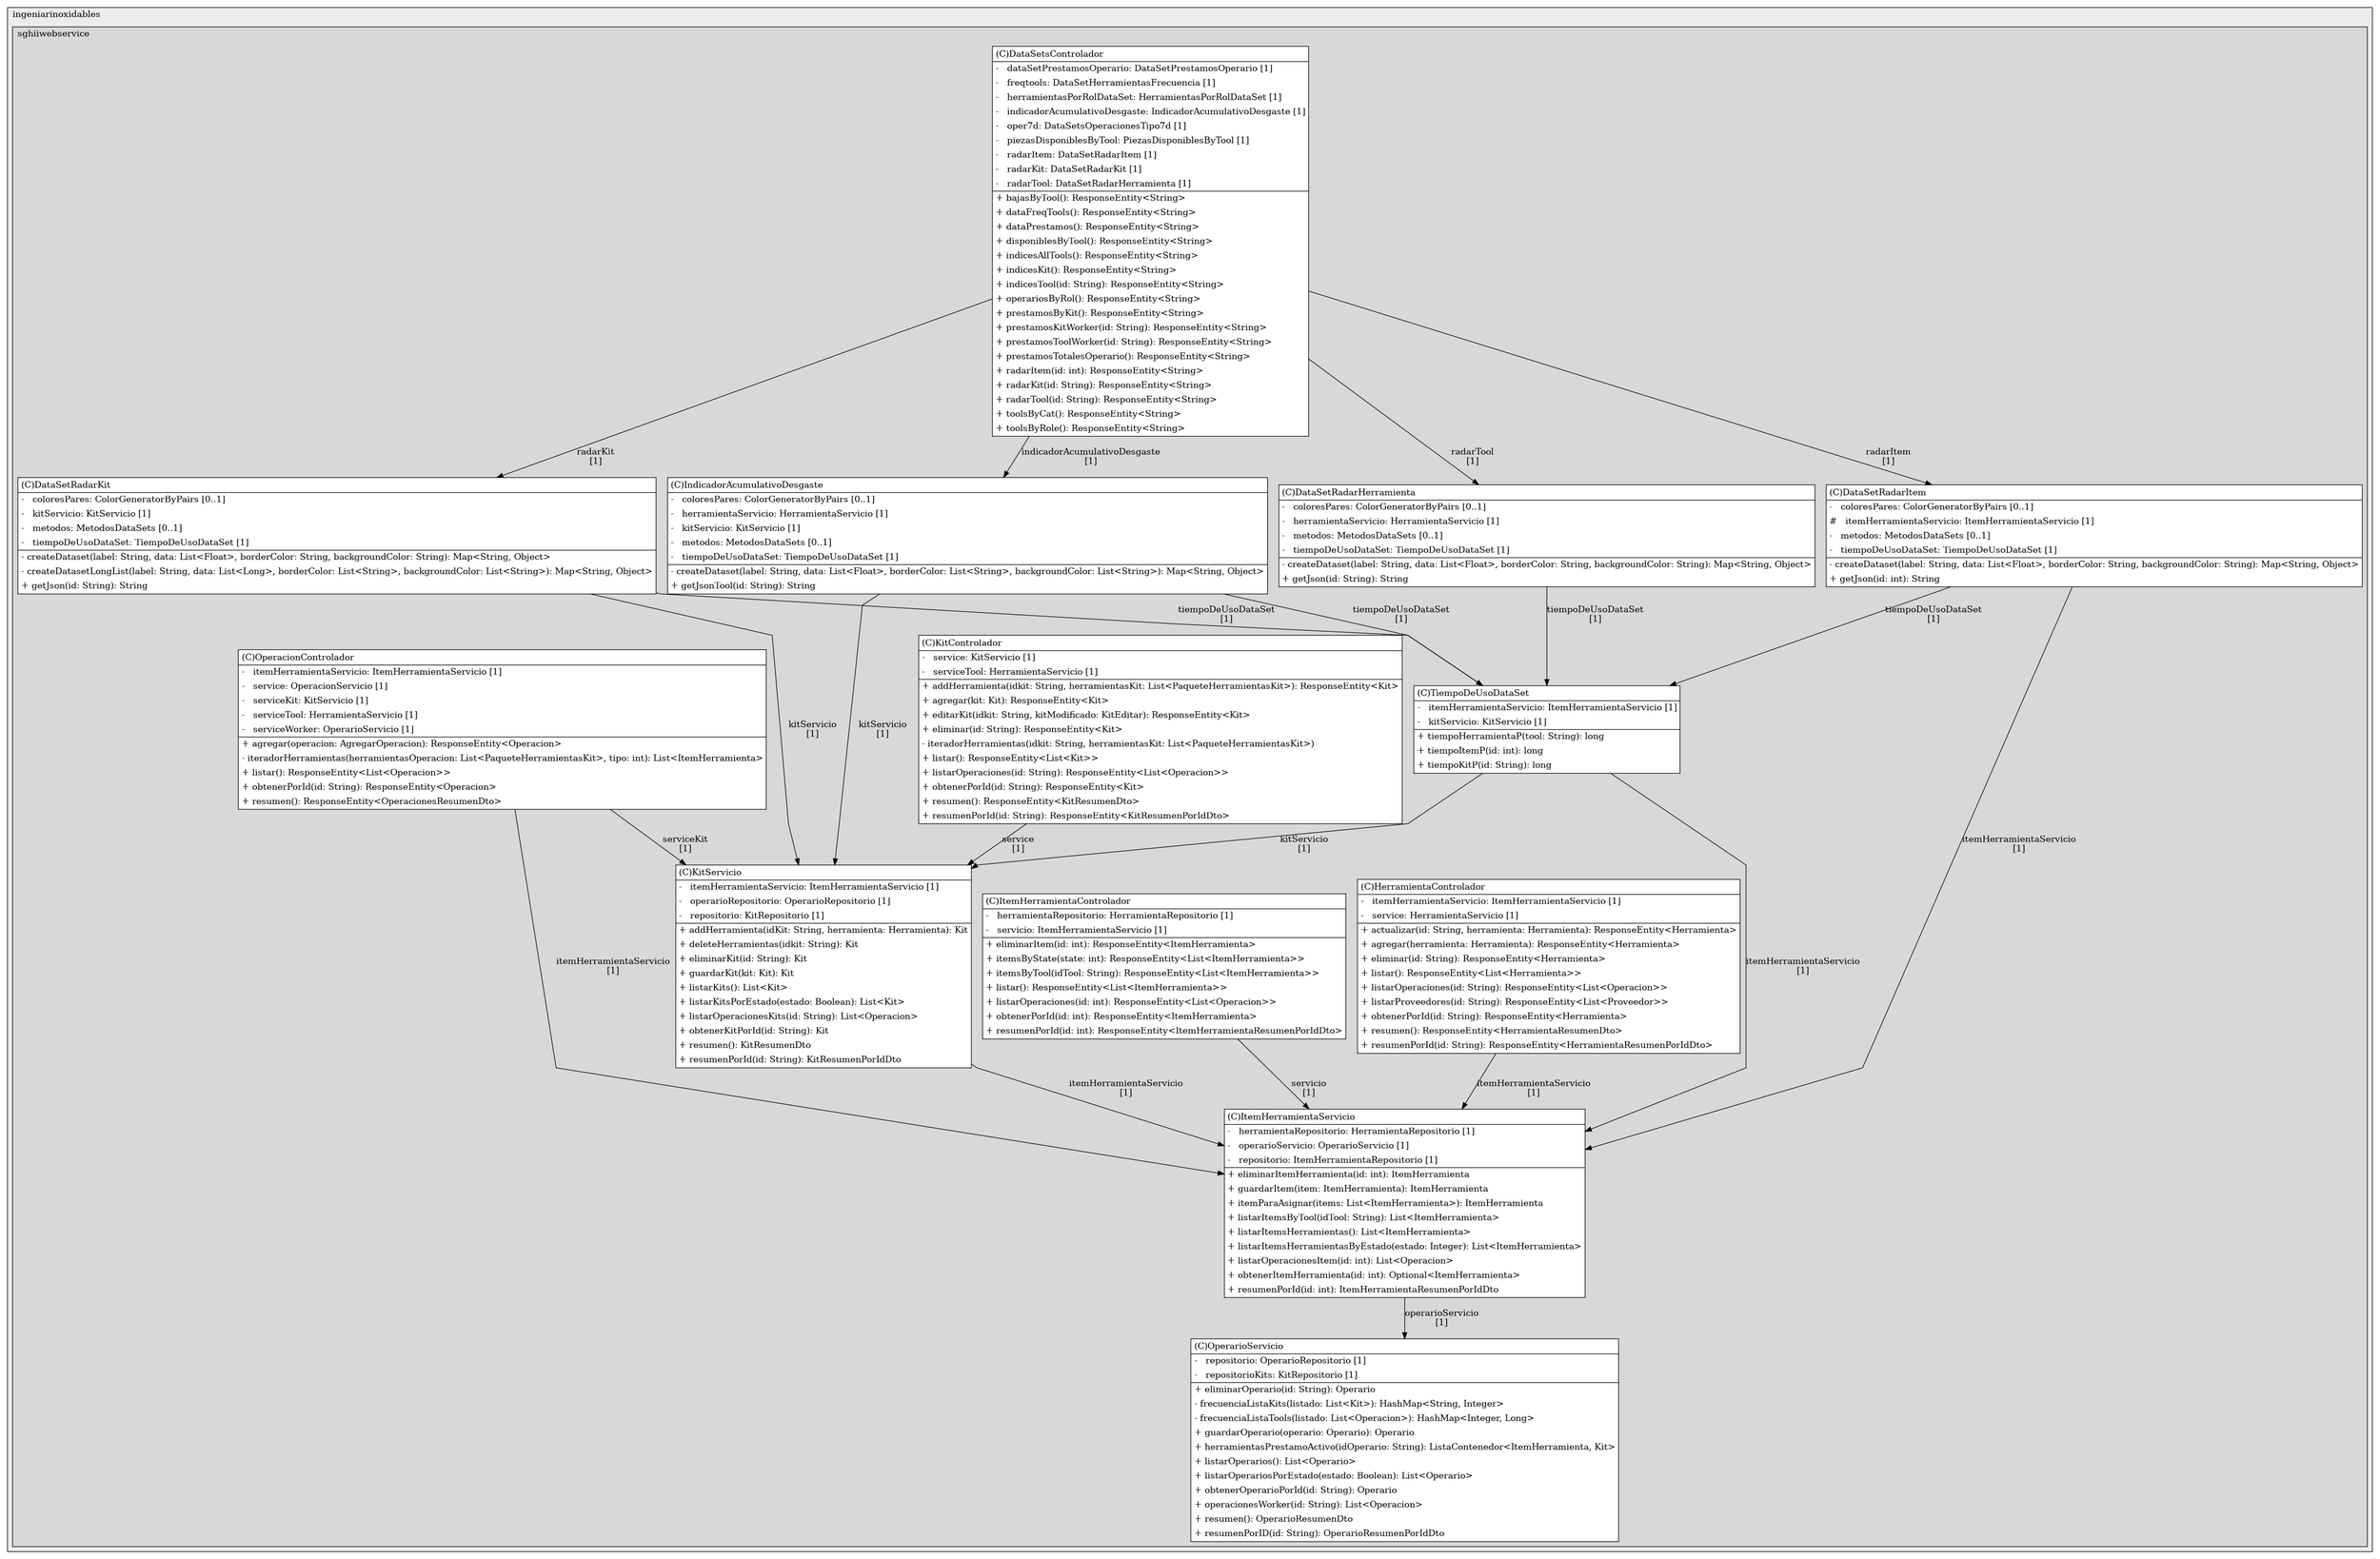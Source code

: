 @startuml

/' diagram meta data start
config=StructureConfiguration;
{
  "projectClassification": {
    "searchMode": "OpenProject", // OpenProject, AllProjects
    "includedProjects": "",
    "pathEndKeywords": "*.impl",
    "isClientPath": "",
    "isClientName": "",
    "isTestPath": "",
    "isTestName": "",
    "isMappingPath": "",
    "isMappingName": "",
    "isDataAccessPath": "",
    "isDataAccessName": "",
    "isDataStructurePath": "",
    "isDataStructureName": "",
    "isInterfaceStructuresPath": "",
    "isInterfaceStructuresName": "",
    "isEntryPointPath": "",
    "isEntryPointName": "",
    "treatFinalFieldsAsMandatory": false
  },
  "graphRestriction": {
    "classPackageExcludeFilter": "",
    "classPackageIncludeFilter": "",
    "classNameExcludeFilter": "",
    "classNameIncludeFilter": "",
    "methodNameExcludeFilter": "",
    "methodNameIncludeFilter": "",
    "removeByInheritance": "", // inheritance/annotation based filtering is done in a second step
    "removeByAnnotation": "",
    "removeByClassPackage": "", // cleanup the graph after inheritance/annotation based filtering is done
    "removeByClassName": "",
    "cutMappings": false,
    "cutEnum": true,
    "cutTests": true,
    "cutClient": true,
    "cutDataAccess": false,
    "cutInterfaceStructures": false,
    "cutDataStructures": false,
    "cutGetterAndSetter": true,
    "cutConstructors": true
  },
  "graphTraversal": {
    "forwardDepth": 6,
    "backwardDepth": 6,
    "classPackageExcludeFilter": "",
    "classPackageIncludeFilter": "",
    "classNameExcludeFilter": "",
    "classNameIncludeFilter": "",
    "methodNameExcludeFilter": "",
    "methodNameIncludeFilter": "",
    "hideMappings": false,
    "hideDataStructures": false,
    "hidePrivateMethods": true,
    "hideInterfaceCalls": true, // indirection: implementation -> interface (is hidden) -> implementation
    "onlyShowApplicationEntryPoints": false, // root node is included
    "useMethodCallsForStructureDiagram": "ForwardOnly" // ForwardOnly, BothDirections, No
  },
  "details": {
    "aggregation": "GroupByClass", // ByClass, GroupByClass, None
    "showClassGenericTypes": true,
    "showMethods": true,
    "showMethodParameterNames": true,
    "showMethodParameterTypes": true,
    "showMethodReturnType": true,
    "showPackageLevels": 2,
    "showDetailedClassStructure": true
  },
  "rootClass": "com.ingeniarinoxidables.sghiiwebservice.servicio.ItemHerramientaServicio",
  "extensionCallbackMethod": "" // qualified.class.name#methodName - signature: public static String method(String)
}
diagram meta data end '/



digraph g {
    rankdir="TB"
    splines=polyline
    

'nodes 
subgraph cluster_1197233471 { 
   	label=ingeniarinoxidables
	labeljust=l
	fillcolor="#ececec"
	style=filled
   
   subgraph cluster_593371288 { 
   	label=sghiiwebservice
	labeljust=l
	fillcolor="#d8d8d8"
	style=filled
   
   DataSetRadarHerramienta482675278[
	label=<<TABLE BORDER="1" CELLBORDER="0" CELLPADDING="4" CELLSPACING="0">
<TR><TD ALIGN="LEFT" >(C)DataSetRadarHerramienta</TD></TR>
<HR/>
<TR><TD ALIGN="LEFT" >-   coloresPares: ColorGeneratorByPairs [0..1]</TD></TR>
<TR><TD ALIGN="LEFT" >-   herramientaServicio: HerramientaServicio [1]</TD></TR>
<TR><TD ALIGN="LEFT" >-   metodos: MetodosDataSets [0..1]</TD></TR>
<TR><TD ALIGN="LEFT" >-   tiempoDeUsoDataSet: TiempoDeUsoDataSet [1]</TD></TR>
<HR/>
<TR><TD ALIGN="LEFT" >- createDataset(label: String, data: List&lt;Float&gt;, borderColor: String, backgroundColor: String): Map&lt;String, Object&gt;</TD></TR>
<TR><TD ALIGN="LEFT" >+ getJson(id: String): String</TD></TR>
</TABLE>>
	style=filled
	margin=0
	shape=plaintext
	fillcolor="#FFFFFF"
];

DataSetRadarItem482675278[
	label=<<TABLE BORDER="1" CELLBORDER="0" CELLPADDING="4" CELLSPACING="0">
<TR><TD ALIGN="LEFT" >(C)DataSetRadarItem</TD></TR>
<HR/>
<TR><TD ALIGN="LEFT" >-   coloresPares: ColorGeneratorByPairs [0..1]</TD></TR>
<TR><TD ALIGN="LEFT" >#   itemHerramientaServicio: ItemHerramientaServicio [1]</TD></TR>
<TR><TD ALIGN="LEFT" >-   metodos: MetodosDataSets [0..1]</TD></TR>
<TR><TD ALIGN="LEFT" >-   tiempoDeUsoDataSet: TiempoDeUsoDataSet [1]</TD></TR>
<HR/>
<TR><TD ALIGN="LEFT" >- createDataset(label: String, data: List&lt;Float&gt;, borderColor: String, backgroundColor: String): Map&lt;String, Object&gt;</TD></TR>
<TR><TD ALIGN="LEFT" >+ getJson(id: int): String</TD></TR>
</TABLE>>
	style=filled
	margin=0
	shape=plaintext
	fillcolor="#FFFFFF"
];

DataSetRadarKit482675278[
	label=<<TABLE BORDER="1" CELLBORDER="0" CELLPADDING="4" CELLSPACING="0">
<TR><TD ALIGN="LEFT" >(C)DataSetRadarKit</TD></TR>
<HR/>
<TR><TD ALIGN="LEFT" >-   coloresPares: ColorGeneratorByPairs [0..1]</TD></TR>
<TR><TD ALIGN="LEFT" >-   kitServicio: KitServicio [1]</TD></TR>
<TR><TD ALIGN="LEFT" >-   metodos: MetodosDataSets [0..1]</TD></TR>
<TR><TD ALIGN="LEFT" >-   tiempoDeUsoDataSet: TiempoDeUsoDataSet [1]</TD></TR>
<HR/>
<TR><TD ALIGN="LEFT" >- createDataset(label: String, data: List&lt;Float&gt;, borderColor: String, backgroundColor: String): Map&lt;String, Object&gt;</TD></TR>
<TR><TD ALIGN="LEFT" >- createDatasetLongList(label: String, data: List&lt;Long&gt;, borderColor: List&lt;String&gt;, backgroundColor: List&lt;String&gt;): Map&lt;String, Object&gt;</TD></TR>
<TR><TD ALIGN="LEFT" >+ getJson(id: String): String</TD></TR>
</TABLE>>
	style=filled
	margin=0
	shape=plaintext
	fillcolor="#FFFFFF"
];

DataSetsControlador236320816[
	label=<<TABLE BORDER="1" CELLBORDER="0" CELLPADDING="4" CELLSPACING="0">
<TR><TD ALIGN="LEFT" >(C)DataSetsControlador</TD></TR>
<HR/>
<TR><TD ALIGN="LEFT" >-   dataSetPrestamosOperario: DataSetPrestamosOperario [1]</TD></TR>
<TR><TD ALIGN="LEFT" >-   freqtools: DataSetHerramientasFrecuencia [1]</TD></TR>
<TR><TD ALIGN="LEFT" >-   herramientasPorRolDataSet: HerramientasPorRolDataSet [1]</TD></TR>
<TR><TD ALIGN="LEFT" >-   indicadorAcumulativoDesgaste: IndicadorAcumulativoDesgaste [1]</TD></TR>
<TR><TD ALIGN="LEFT" >-   oper7d: DataSetsOperacionesTipo7d [1]</TD></TR>
<TR><TD ALIGN="LEFT" >-   piezasDisponiblesByTool: PiezasDisponiblesByTool [1]</TD></TR>
<TR><TD ALIGN="LEFT" >-   radarItem: DataSetRadarItem [1]</TD></TR>
<TR><TD ALIGN="LEFT" >-   radarKit: DataSetRadarKit [1]</TD></TR>
<TR><TD ALIGN="LEFT" >-   radarTool: DataSetRadarHerramienta [1]</TD></TR>
<HR/>
<TR><TD ALIGN="LEFT" >+ bajasByTool(): ResponseEntity&lt;String&gt;</TD></TR>
<TR><TD ALIGN="LEFT" >+ dataFreqTools(): ResponseEntity&lt;String&gt;</TD></TR>
<TR><TD ALIGN="LEFT" >+ dataPrestamos(): ResponseEntity&lt;String&gt;</TD></TR>
<TR><TD ALIGN="LEFT" >+ disponiblesByTool(): ResponseEntity&lt;String&gt;</TD></TR>
<TR><TD ALIGN="LEFT" >+ indicesAllTools(): ResponseEntity&lt;String&gt;</TD></TR>
<TR><TD ALIGN="LEFT" >+ indicesKit(): ResponseEntity&lt;String&gt;</TD></TR>
<TR><TD ALIGN="LEFT" >+ indicesTool(id: String): ResponseEntity&lt;String&gt;</TD></TR>
<TR><TD ALIGN="LEFT" >+ operariosByRol(): ResponseEntity&lt;String&gt;</TD></TR>
<TR><TD ALIGN="LEFT" >+ prestamosByKit(): ResponseEntity&lt;String&gt;</TD></TR>
<TR><TD ALIGN="LEFT" >+ prestamosKitWorker(id: String): ResponseEntity&lt;String&gt;</TD></TR>
<TR><TD ALIGN="LEFT" >+ prestamosToolWorker(id: String): ResponseEntity&lt;String&gt;</TD></TR>
<TR><TD ALIGN="LEFT" >+ prestamosTotalesOperario(): ResponseEntity&lt;String&gt;</TD></TR>
<TR><TD ALIGN="LEFT" >+ radarItem(id: int): ResponseEntity&lt;String&gt;</TD></TR>
<TR><TD ALIGN="LEFT" >+ radarKit(id: String): ResponseEntity&lt;String&gt;</TD></TR>
<TR><TD ALIGN="LEFT" >+ radarTool(id: String): ResponseEntity&lt;String&gt;</TD></TR>
<TR><TD ALIGN="LEFT" >+ toolsByCat(): ResponseEntity&lt;String&gt;</TD></TR>
<TR><TD ALIGN="LEFT" >+ toolsByRole(): ResponseEntity&lt;String&gt;</TD></TR>
</TABLE>>
	style=filled
	margin=0
	shape=plaintext
	fillcolor="#FFFFFF"
];

HerramientaControlador236320816[
	label=<<TABLE BORDER="1" CELLBORDER="0" CELLPADDING="4" CELLSPACING="0">
<TR><TD ALIGN="LEFT" >(C)HerramientaControlador</TD></TR>
<HR/>
<TR><TD ALIGN="LEFT" >-   itemHerramientaServicio: ItemHerramientaServicio [1]</TD></TR>
<TR><TD ALIGN="LEFT" >-   service: HerramientaServicio [1]</TD></TR>
<HR/>
<TR><TD ALIGN="LEFT" >+ actualizar(id: String, herramienta: Herramienta): ResponseEntity&lt;Herramienta&gt;</TD></TR>
<TR><TD ALIGN="LEFT" >+ agregar(herramienta: Herramienta): ResponseEntity&lt;Herramienta&gt;</TD></TR>
<TR><TD ALIGN="LEFT" >+ eliminar(id: String): ResponseEntity&lt;Herramienta&gt;</TD></TR>
<TR><TD ALIGN="LEFT" >+ listar(): ResponseEntity&lt;List&lt;Herramienta&gt;&gt;</TD></TR>
<TR><TD ALIGN="LEFT" >+ listarOperaciones(id: String): ResponseEntity&lt;List&lt;Operacion&gt;&gt;</TD></TR>
<TR><TD ALIGN="LEFT" >+ listarProveedores(id: String): ResponseEntity&lt;List&lt;Proveedor&gt;&gt;</TD></TR>
<TR><TD ALIGN="LEFT" >+ obtenerPorId(id: String): ResponseEntity&lt;Herramienta&gt;</TD></TR>
<TR><TD ALIGN="LEFT" >+ resumen(): ResponseEntity&lt;HerramientaResumenDto&gt;</TD></TR>
<TR><TD ALIGN="LEFT" >+ resumenPorId(id: String): ResponseEntity&lt;HerramientaResumenPorIdDto&gt;</TD></TR>
</TABLE>>
	style=filled
	margin=0
	shape=plaintext
	fillcolor="#FFFFFF"
];

IndicadorAcumulativoDesgaste482675278[
	label=<<TABLE BORDER="1" CELLBORDER="0" CELLPADDING="4" CELLSPACING="0">
<TR><TD ALIGN="LEFT" >(C)IndicadorAcumulativoDesgaste</TD></TR>
<HR/>
<TR><TD ALIGN="LEFT" >-   coloresPares: ColorGeneratorByPairs [0..1]</TD></TR>
<TR><TD ALIGN="LEFT" >-   herramientaServicio: HerramientaServicio [1]</TD></TR>
<TR><TD ALIGN="LEFT" >-   kitServicio: KitServicio [1]</TD></TR>
<TR><TD ALIGN="LEFT" >-   metodos: MetodosDataSets [0..1]</TD></TR>
<TR><TD ALIGN="LEFT" >-   tiempoDeUsoDataSet: TiempoDeUsoDataSet [1]</TD></TR>
<HR/>
<TR><TD ALIGN="LEFT" >- createDataset(label: String, data: List&lt;Float&gt;, borderColor: List&lt;String&gt;, backgroundColor: List&lt;String&gt;): Map&lt;String, Object&gt;</TD></TR>
<TR><TD ALIGN="LEFT" >+ getJsonTool(id: String): String</TD></TR>
</TABLE>>
	style=filled
	margin=0
	shape=plaintext
	fillcolor="#FFFFFF"
];

ItemHerramientaControlador236320816[
	label=<<TABLE BORDER="1" CELLBORDER="0" CELLPADDING="4" CELLSPACING="0">
<TR><TD ALIGN="LEFT" >(C)ItemHerramientaControlador</TD></TR>
<HR/>
<TR><TD ALIGN="LEFT" >-   herramientaRepositorio: HerramientaRepositorio [1]</TD></TR>
<TR><TD ALIGN="LEFT" >-   servicio: ItemHerramientaServicio [1]</TD></TR>
<HR/>
<TR><TD ALIGN="LEFT" >+ eliminarItem(id: int): ResponseEntity&lt;ItemHerramienta&gt;</TD></TR>
<TR><TD ALIGN="LEFT" >+ itemsByState(state: int): ResponseEntity&lt;List&lt;ItemHerramienta&gt;&gt;</TD></TR>
<TR><TD ALIGN="LEFT" >+ itemsByTool(idTool: String): ResponseEntity&lt;List&lt;ItemHerramienta&gt;&gt;</TD></TR>
<TR><TD ALIGN="LEFT" >+ listar(): ResponseEntity&lt;List&lt;ItemHerramienta&gt;&gt;</TD></TR>
<TR><TD ALIGN="LEFT" >+ listarOperaciones(id: int): ResponseEntity&lt;List&lt;Operacion&gt;&gt;</TD></TR>
<TR><TD ALIGN="LEFT" >+ obtenerPorId(id: int): ResponseEntity&lt;ItemHerramienta&gt;</TD></TR>
<TR><TD ALIGN="LEFT" >+ resumenPorId(id: int): ResponseEntity&lt;ItemHerramientaResumenPorIdDto&gt;</TD></TR>
</TABLE>>
	style=filled
	margin=0
	shape=plaintext
	fillcolor="#FFFFFF"
];

ItemHerramientaServicio8218601[
	label=<<TABLE BORDER="1" CELLBORDER="0" CELLPADDING="4" CELLSPACING="0">
<TR><TD ALIGN="LEFT" >(C)ItemHerramientaServicio</TD></TR>
<HR/>
<TR><TD ALIGN="LEFT" >-   herramientaRepositorio: HerramientaRepositorio [1]</TD></TR>
<TR><TD ALIGN="LEFT" >-   operarioServicio: OperarioServicio [1]</TD></TR>
<TR><TD ALIGN="LEFT" >-   repositorio: ItemHerramientaRepositorio [1]</TD></TR>
<HR/>
<TR><TD ALIGN="LEFT" >+ eliminarItemHerramienta(id: int): ItemHerramienta</TD></TR>
<TR><TD ALIGN="LEFT" >+ guardarItem(item: ItemHerramienta): ItemHerramienta</TD></TR>
<TR><TD ALIGN="LEFT" >+ itemParaAsignar(items: List&lt;ItemHerramienta&gt;): ItemHerramienta</TD></TR>
<TR><TD ALIGN="LEFT" >+ listarItemsByTool(idTool: String): List&lt;ItemHerramienta&gt;</TD></TR>
<TR><TD ALIGN="LEFT" >+ listarItemsHerramientas(): List&lt;ItemHerramienta&gt;</TD></TR>
<TR><TD ALIGN="LEFT" >+ listarItemsHerramientasByEstado(estado: Integer): List&lt;ItemHerramienta&gt;</TD></TR>
<TR><TD ALIGN="LEFT" >+ listarOperacionesItem(id: int): List&lt;Operacion&gt;</TD></TR>
<TR><TD ALIGN="LEFT" >+ obtenerItemHerramienta(id: int): Optional&lt;ItemHerramienta&gt;</TD></TR>
<TR><TD ALIGN="LEFT" >+ resumenPorId(id: int): ItemHerramientaResumenPorIdDto</TD></TR>
</TABLE>>
	style=filled
	margin=0
	shape=plaintext
	fillcolor="#FFFFFF"
];

KitControlador236320816[
	label=<<TABLE BORDER="1" CELLBORDER="0" CELLPADDING="4" CELLSPACING="0">
<TR><TD ALIGN="LEFT" >(C)KitControlador</TD></TR>
<HR/>
<TR><TD ALIGN="LEFT" >-   service: KitServicio [1]</TD></TR>
<TR><TD ALIGN="LEFT" >-   serviceTool: HerramientaServicio [1]</TD></TR>
<HR/>
<TR><TD ALIGN="LEFT" >+ addHerramienta(idkit: String, herramientasKit: List&lt;PaqueteHerramientasKit&gt;): ResponseEntity&lt;Kit&gt;</TD></TR>
<TR><TD ALIGN="LEFT" >+ agregar(kit: Kit): ResponseEntity&lt;Kit&gt;</TD></TR>
<TR><TD ALIGN="LEFT" >+ editarKit(idkit: String, kitModificado: KitEditar): ResponseEntity&lt;Kit&gt;</TD></TR>
<TR><TD ALIGN="LEFT" >+ eliminar(id: String): ResponseEntity&lt;Kit&gt;</TD></TR>
<TR><TD ALIGN="LEFT" >- iteradorHerramientas(idkit: String, herramientasKit: List&lt;PaqueteHerramientasKit&gt;)</TD></TR>
<TR><TD ALIGN="LEFT" >+ listar(): ResponseEntity&lt;List&lt;Kit&gt;&gt;</TD></TR>
<TR><TD ALIGN="LEFT" >+ listarOperaciones(id: String): ResponseEntity&lt;List&lt;Operacion&gt;&gt;</TD></TR>
<TR><TD ALIGN="LEFT" >+ obtenerPorId(id: String): ResponseEntity&lt;Kit&gt;</TD></TR>
<TR><TD ALIGN="LEFT" >+ resumen(): ResponseEntity&lt;KitResumenDto&gt;</TD></TR>
<TR><TD ALIGN="LEFT" >+ resumenPorId(id: String): ResponseEntity&lt;KitResumenPorIdDto&gt;</TD></TR>
</TABLE>>
	style=filled
	margin=0
	shape=plaintext
	fillcolor="#FFFFFF"
];

KitServicio8218601[
	label=<<TABLE BORDER="1" CELLBORDER="0" CELLPADDING="4" CELLSPACING="0">
<TR><TD ALIGN="LEFT" >(C)KitServicio</TD></TR>
<HR/>
<TR><TD ALIGN="LEFT" >-   itemHerramientaServicio: ItemHerramientaServicio [1]</TD></TR>
<TR><TD ALIGN="LEFT" >-   operarioRepositorio: OperarioRepositorio [1]</TD></TR>
<TR><TD ALIGN="LEFT" >-   repositorio: KitRepositorio [1]</TD></TR>
<HR/>
<TR><TD ALIGN="LEFT" >+ addHerramienta(idKit: String, herramienta: Herramienta): Kit</TD></TR>
<TR><TD ALIGN="LEFT" >+ deleteHerramientas(idkit: String): Kit</TD></TR>
<TR><TD ALIGN="LEFT" >+ eliminarKit(id: String): Kit</TD></TR>
<TR><TD ALIGN="LEFT" >+ guardarKit(kit: Kit): Kit</TD></TR>
<TR><TD ALIGN="LEFT" >+ listarKits(): List&lt;Kit&gt;</TD></TR>
<TR><TD ALIGN="LEFT" >+ listarKitsPorEstado(estado: Boolean): List&lt;Kit&gt;</TD></TR>
<TR><TD ALIGN="LEFT" >+ listarOperacionesKits(id: String): List&lt;Operacion&gt;</TD></TR>
<TR><TD ALIGN="LEFT" >+ obtenerKitPorId(id: String): Kit</TD></TR>
<TR><TD ALIGN="LEFT" >+ resumen(): KitResumenDto</TD></TR>
<TR><TD ALIGN="LEFT" >+ resumenPorId(id: String): KitResumenPorIdDto</TD></TR>
</TABLE>>
	style=filled
	margin=0
	shape=plaintext
	fillcolor="#FFFFFF"
];

OperacionControlador236320816[
	label=<<TABLE BORDER="1" CELLBORDER="0" CELLPADDING="4" CELLSPACING="0">
<TR><TD ALIGN="LEFT" >(C)OperacionControlador</TD></TR>
<HR/>
<TR><TD ALIGN="LEFT" >-   itemHerramientaServicio: ItemHerramientaServicio [1]</TD></TR>
<TR><TD ALIGN="LEFT" >-   service: OperacionServicio [1]</TD></TR>
<TR><TD ALIGN="LEFT" >-   serviceKit: KitServicio [1]</TD></TR>
<TR><TD ALIGN="LEFT" >-   serviceTool: HerramientaServicio [1]</TD></TR>
<TR><TD ALIGN="LEFT" >-   serviceWorker: OperarioServicio [1]</TD></TR>
<HR/>
<TR><TD ALIGN="LEFT" >+ agregar(operacion: AgregarOperacion): ResponseEntity&lt;Operacion&gt;</TD></TR>
<TR><TD ALIGN="LEFT" >- iteradorHerramientas(herramientasOperacion: List&lt;PaqueteHerramientasKit&gt;, tipo: int): List&lt;ItemHerramienta&gt;</TD></TR>
<TR><TD ALIGN="LEFT" >+ listar(): ResponseEntity&lt;List&lt;Operacion&gt;&gt;</TD></TR>
<TR><TD ALIGN="LEFT" >+ obtenerPorId(id: String): ResponseEntity&lt;Operacion&gt;</TD></TR>
<TR><TD ALIGN="LEFT" >+ resumen(): ResponseEntity&lt;OperacionesResumenDto&gt;</TD></TR>
</TABLE>>
	style=filled
	margin=0
	shape=plaintext
	fillcolor="#FFFFFF"
];

OperarioServicio8218601[
	label=<<TABLE BORDER="1" CELLBORDER="0" CELLPADDING="4" CELLSPACING="0">
<TR><TD ALIGN="LEFT" >(C)OperarioServicio</TD></TR>
<HR/>
<TR><TD ALIGN="LEFT" >-   repositorio: OperarioRepositorio [1]</TD></TR>
<TR><TD ALIGN="LEFT" >-   repositorioKits: KitRepositorio [1]</TD></TR>
<HR/>
<TR><TD ALIGN="LEFT" >+ eliminarOperario(id: String): Operario</TD></TR>
<TR><TD ALIGN="LEFT" >- frecuenciaListaKits(listado: List&lt;Kit&gt;): HashMap&lt;String, Integer&gt;</TD></TR>
<TR><TD ALIGN="LEFT" >- frecuenciaListaTools(listado: List&lt;Operacion&gt;): HashMap&lt;Integer, Long&gt;</TD></TR>
<TR><TD ALIGN="LEFT" >+ guardarOperario(operario: Operario): Operario</TD></TR>
<TR><TD ALIGN="LEFT" >+ herramientasPrestamoActivo(idOperario: String): ListaContenedor&lt;ItemHerramienta, Kit&gt;</TD></TR>
<TR><TD ALIGN="LEFT" >+ listarOperarios(): List&lt;Operario&gt;</TD></TR>
<TR><TD ALIGN="LEFT" >+ listarOperariosPorEstado(estado: Boolean): List&lt;Operario&gt;</TD></TR>
<TR><TD ALIGN="LEFT" >+ obtenerOperarioPorId(id: String): Operario</TD></TR>
<TR><TD ALIGN="LEFT" >+ operacionesWorker(id: String): List&lt;Operacion&gt;</TD></TR>
<TR><TD ALIGN="LEFT" >+ resumen(): OperarioResumenDto</TD></TR>
<TR><TD ALIGN="LEFT" >+ resumenPorID(id: String): OperarioResumenPorIdDto</TD></TR>
</TABLE>>
	style=filled
	margin=0
	shape=plaintext
	fillcolor="#FFFFFF"
];

TiempoDeUsoDataSet482675278[
	label=<<TABLE BORDER="1" CELLBORDER="0" CELLPADDING="4" CELLSPACING="0">
<TR><TD ALIGN="LEFT" >(C)TiempoDeUsoDataSet</TD></TR>
<HR/>
<TR><TD ALIGN="LEFT" >-   itemHerramientaServicio: ItemHerramientaServicio [1]</TD></TR>
<TR><TD ALIGN="LEFT" >-   kitServicio: KitServicio [1]</TD></TR>
<HR/>
<TR><TD ALIGN="LEFT" >+ tiempoHerramientaP(tool: String): long</TD></TR>
<TR><TD ALIGN="LEFT" >+ tiempoItemP(id: int): long</TD></TR>
<TR><TD ALIGN="LEFT" >+ tiempoKitP(id: String): long</TD></TR>
</TABLE>>
	style=filled
	margin=0
	shape=plaintext
	fillcolor="#FFFFFF"
];
} 
} 

'edges    
DataSetRadarHerramienta482675278 -> TiempoDeUsoDataSet482675278[label="tiempoDeUsoDataSet
[1]"];
DataSetRadarItem482675278 -> ItemHerramientaServicio8218601[label="itemHerramientaServicio
[1]"];
DataSetRadarItem482675278 -> TiempoDeUsoDataSet482675278[label="tiempoDeUsoDataSet
[1]"];
DataSetRadarKit482675278 -> KitServicio8218601[label="kitServicio
[1]"];
DataSetRadarKit482675278 -> TiempoDeUsoDataSet482675278[label="tiempoDeUsoDataSet
[1]"];
DataSetsControlador236320816 -> DataSetRadarHerramienta482675278[label="radarTool
[1]"];
DataSetsControlador236320816 -> DataSetRadarItem482675278[label="radarItem
[1]"];
DataSetsControlador236320816 -> DataSetRadarKit482675278[label="radarKit
[1]"];
DataSetsControlador236320816 -> IndicadorAcumulativoDesgaste482675278[label="indicadorAcumulativoDesgaste
[1]"];
HerramientaControlador236320816 -> ItemHerramientaServicio8218601[label="itemHerramientaServicio
[1]"];
IndicadorAcumulativoDesgaste482675278 -> KitServicio8218601[label="kitServicio
[1]"];
IndicadorAcumulativoDesgaste482675278 -> TiempoDeUsoDataSet482675278[label="tiempoDeUsoDataSet
[1]"];
ItemHerramientaControlador236320816 -> ItemHerramientaServicio8218601[label="servicio
[1]"];
ItemHerramientaServicio8218601 -> OperarioServicio8218601[label="operarioServicio
[1]"];
KitControlador236320816 -> KitServicio8218601[label="service
[1]"];
KitServicio8218601 -> ItemHerramientaServicio8218601[label="itemHerramientaServicio
[1]"];
OperacionControlador236320816 -> ItemHerramientaServicio8218601[label="itemHerramientaServicio
[1]"];
OperacionControlador236320816 -> KitServicio8218601[label="serviceKit
[1]"];
TiempoDeUsoDataSet482675278 -> ItemHerramientaServicio8218601[label="itemHerramientaServicio
[1]"];
TiempoDeUsoDataSet482675278 -> KitServicio8218601[label="kitServicio
[1]"];
    
}
@enduml